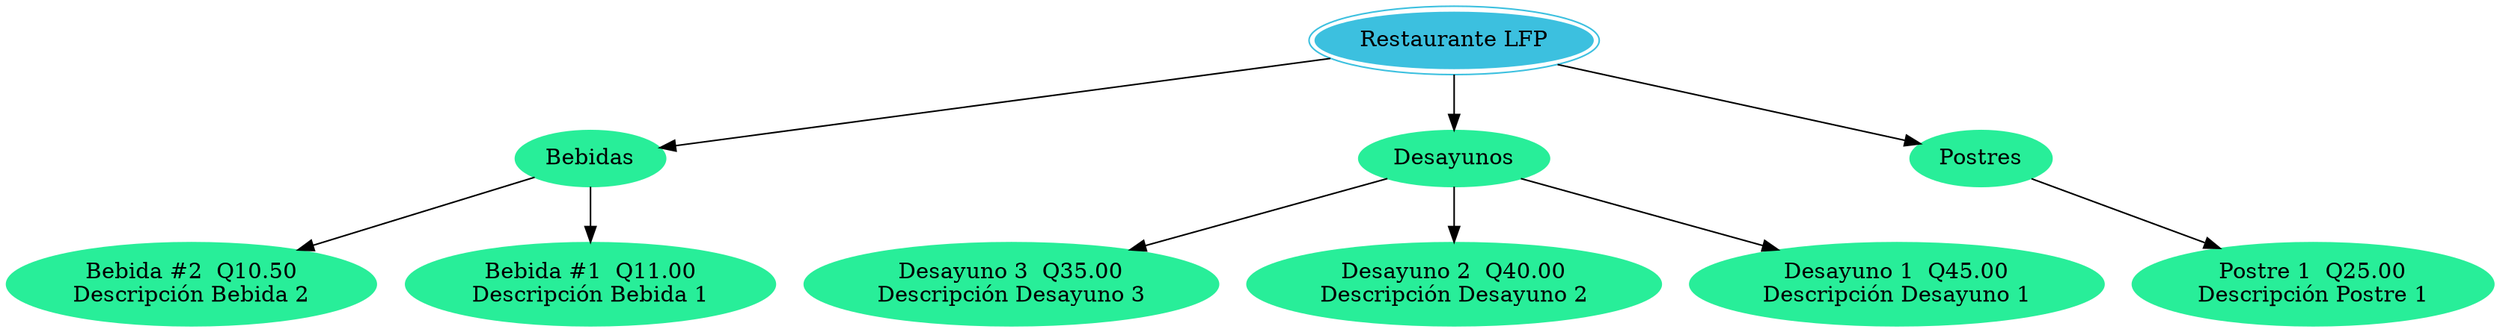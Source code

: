 digraph grafo2{ 
node[ style=filled ,color="#28EE99"];
nombre[ style=filled ,color="#3CC0DF",peripheries=2,label="Restaurante LFP"];
nombre->Bebidas
12[label="Bebida #2  Q10.50
Descripción Bebida 2
"]
Bebidas->12
15[label="Bebida #1  Q11.00
Descripción Bebida 1
"]
Bebidas->15
nombre->Desayunos
18[label="Desayuno 3  Q35.00
Descripción Desayuno 3
"]
Desayunos->18
21[label="Desayuno 2  Q40.00
Descripción Desayuno 2
"]
Desayunos->21
24[label="Desayuno 1  Q45.00
Descripción Desayuno 1
"]
Desayunos->24
nombre->  Postres
27[label="Postre 1  Q25.00
Descripción Postre 1
"]
  Postres->27
}

